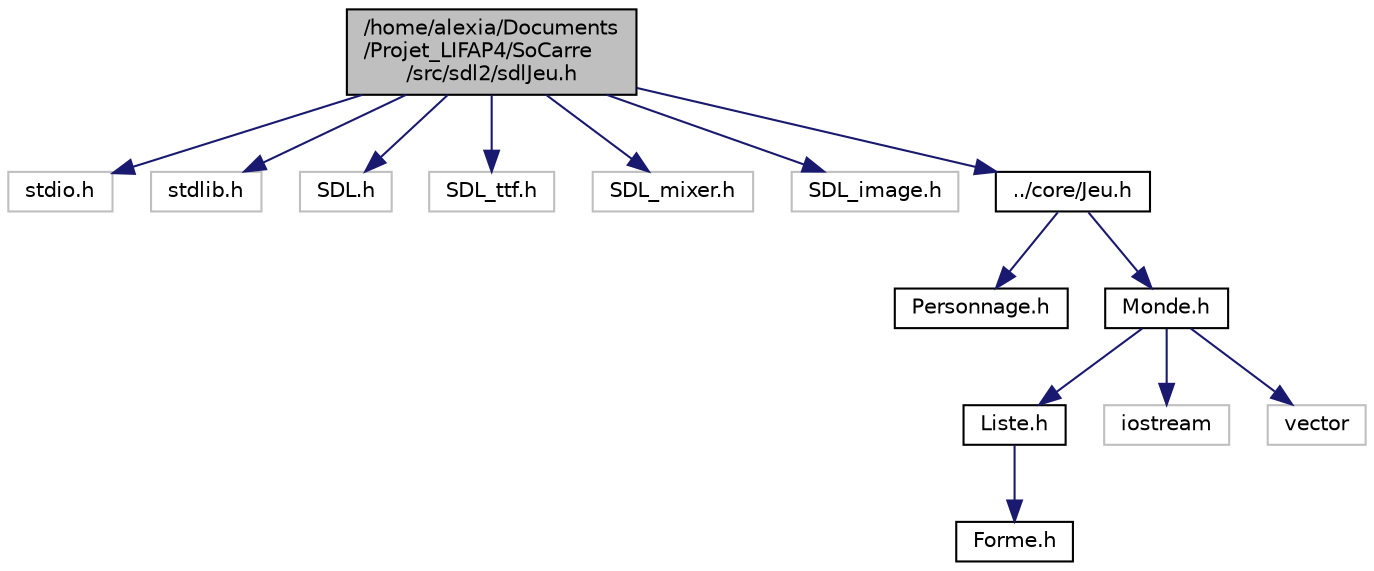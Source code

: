 digraph "/home/alexia/Documents/Projet_LIFAP4/SoCarre/src/sdl2/sdlJeu.h"
{
  edge [fontname="Helvetica",fontsize="10",labelfontname="Helvetica",labelfontsize="10"];
  node [fontname="Helvetica",fontsize="10",shape=record];
  Node0 [label="/home/alexia/Documents\l/Projet_LIFAP4/SoCarre\l/src/sdl2/sdlJeu.h",height=0.2,width=0.4,color="black", fillcolor="grey75", style="filled", fontcolor="black"];
  Node0 -> Node1 [color="midnightblue",fontsize="10",style="solid",fontname="Helvetica"];
  Node1 [label="stdio.h",height=0.2,width=0.4,color="grey75", fillcolor="white", style="filled"];
  Node0 -> Node2 [color="midnightblue",fontsize="10",style="solid",fontname="Helvetica"];
  Node2 [label="stdlib.h",height=0.2,width=0.4,color="grey75", fillcolor="white", style="filled"];
  Node0 -> Node3 [color="midnightblue",fontsize="10",style="solid",fontname="Helvetica"];
  Node3 [label="SDL.h",height=0.2,width=0.4,color="grey75", fillcolor="white", style="filled"];
  Node0 -> Node4 [color="midnightblue",fontsize="10",style="solid",fontname="Helvetica"];
  Node4 [label="SDL_ttf.h",height=0.2,width=0.4,color="grey75", fillcolor="white", style="filled"];
  Node0 -> Node5 [color="midnightblue",fontsize="10",style="solid",fontname="Helvetica"];
  Node5 [label="SDL_mixer.h",height=0.2,width=0.4,color="grey75", fillcolor="white", style="filled"];
  Node0 -> Node6 [color="midnightblue",fontsize="10",style="solid",fontname="Helvetica"];
  Node6 [label="SDL_image.h",height=0.2,width=0.4,color="grey75", fillcolor="white", style="filled"];
  Node0 -> Node7 [color="midnightblue",fontsize="10",style="solid",fontname="Helvetica"];
  Node7 [label="../core/Jeu.h",height=0.2,width=0.4,color="black", fillcolor="white", style="filled",URL="$Jeu_8h.html"];
  Node7 -> Node8 [color="midnightblue",fontsize="10",style="solid",fontname="Helvetica"];
  Node8 [label="Personnage.h",height=0.2,width=0.4,color="black", fillcolor="white", style="filled",URL="$Personnage_8h.html"];
  Node7 -> Node9 [color="midnightblue",fontsize="10",style="solid",fontname="Helvetica"];
  Node9 [label="Monde.h",height=0.2,width=0.4,color="black", fillcolor="white", style="filled",URL="$Monde_8h.html"];
  Node9 -> Node10 [color="midnightblue",fontsize="10",style="solid",fontname="Helvetica"];
  Node10 [label="Liste.h",height=0.2,width=0.4,color="black", fillcolor="white", style="filled",URL="$Liste_8h.html"];
  Node10 -> Node11 [color="midnightblue",fontsize="10",style="solid",fontname="Helvetica"];
  Node11 [label="Forme.h",height=0.2,width=0.4,color="black", fillcolor="white", style="filled",URL="$Forme_8h.html"];
  Node9 -> Node12 [color="midnightblue",fontsize="10",style="solid",fontname="Helvetica"];
  Node12 [label="iostream",height=0.2,width=0.4,color="grey75", fillcolor="white", style="filled"];
  Node9 -> Node13 [color="midnightblue",fontsize="10",style="solid",fontname="Helvetica"];
  Node13 [label="vector",height=0.2,width=0.4,color="grey75", fillcolor="white", style="filled"];
}

